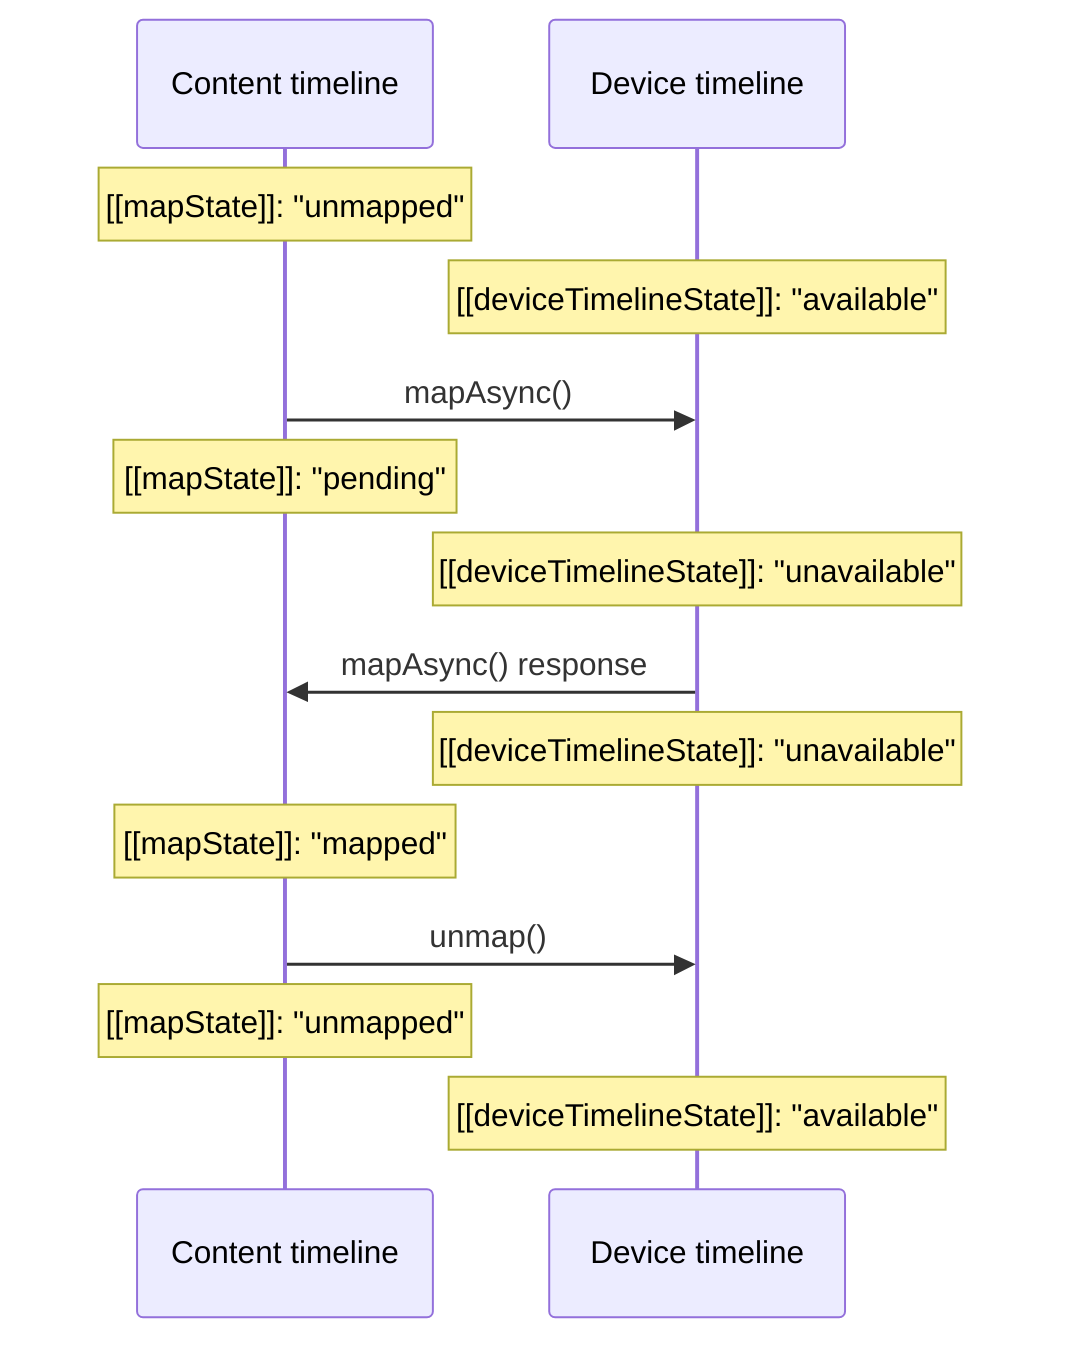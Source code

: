 sequenceDiagram
    Note over Content timeline: [[mapState]]: "unmapped"
    Note over Device timeline: [[deviceTimelineState]]: "available"
    Content timeline ->> Device timeline: mapAsync()
    Note over Content timeline: [[mapState]]: "pending"
    Note over Device timeline: [[deviceTimelineState]]: "unavailable"
    Device timeline ->> Content timeline: mapAsync() response
    Note over Device timeline: [[deviceTimelineState]]: "unavailable"
    Note over Content timeline: [[mapState]]: "mapped"
    Content timeline ->> Device timeline: unmap()
    Note over Content timeline: [[mapState]]: "unmapped"
    Note over Device timeline: [[deviceTimelineState]]: "available"